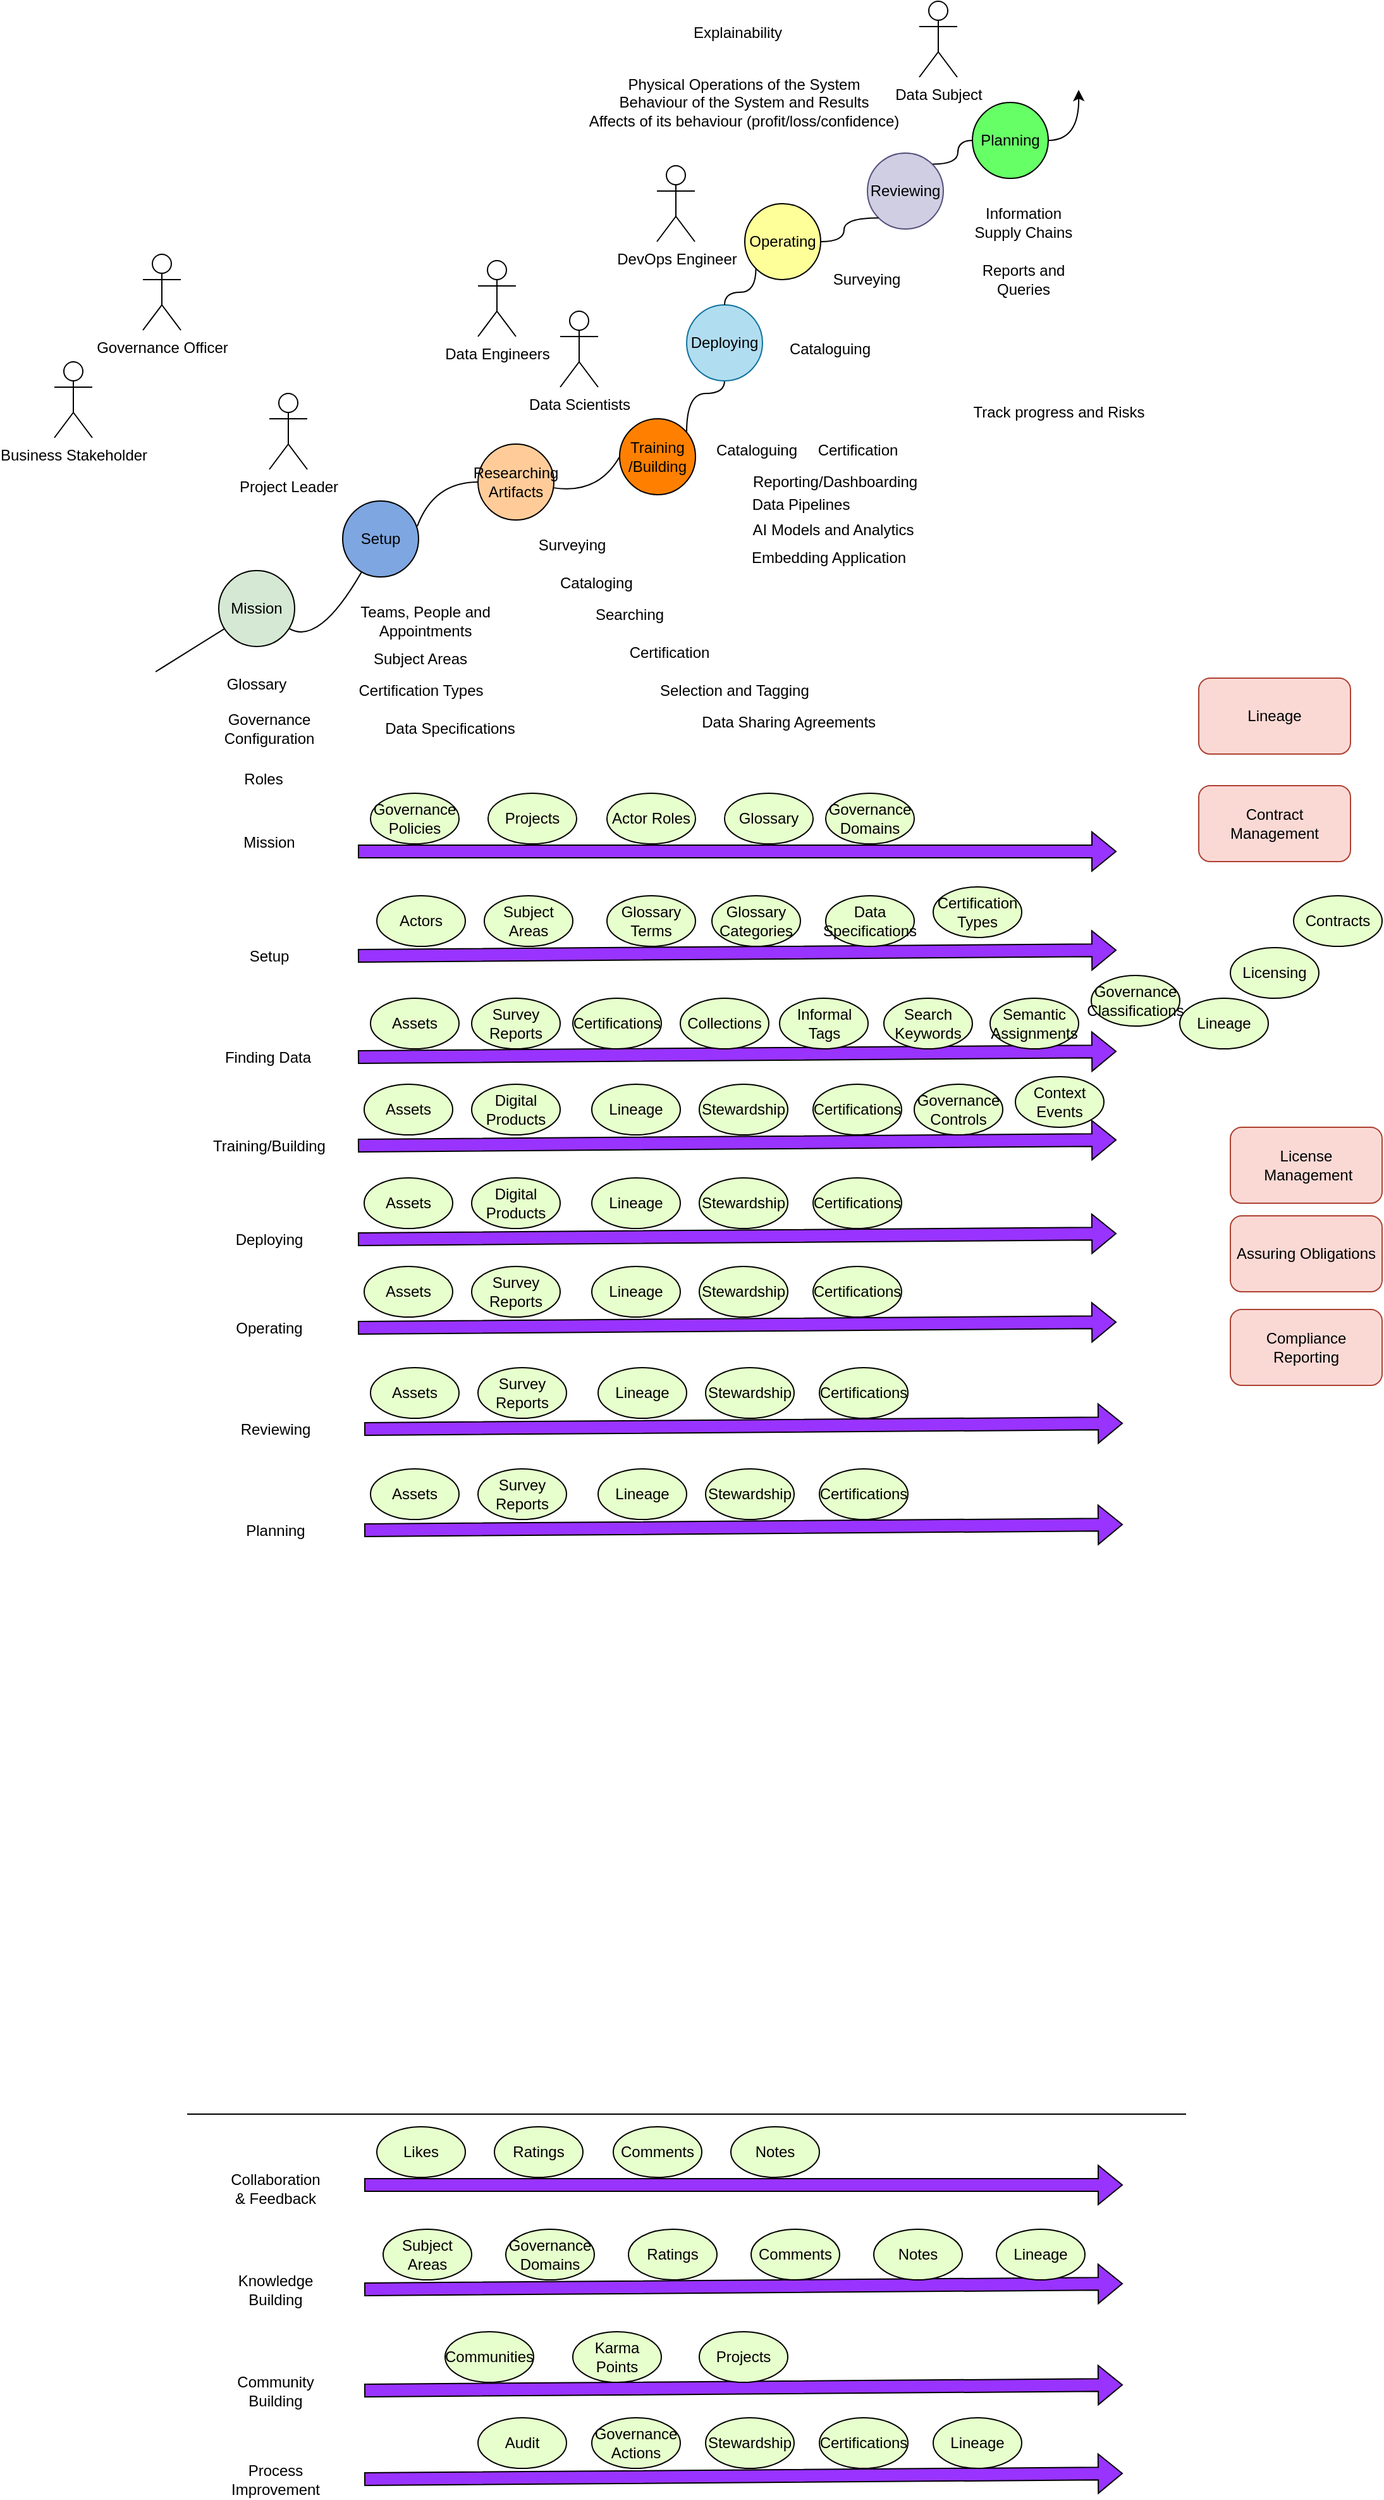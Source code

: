 <mxfile version="26.0.9" pages="2">
  <diagram name="overview" id="0Nv1wILKSLE7qJswl6Ta">
    <mxGraphModel dx="2309" dy="1975" grid="1" gridSize="10" guides="1" tooltips="1" connect="1" arrows="1" fold="1" page="1" pageScale="1" pageWidth="827" pageHeight="1169" math="0" shadow="0">
      <root>
        <mxCell id="0" />
        <mxCell id="1" parent="0" />
        <mxCell id="sVqCo-_C4q77Dum0ud2K-1" value="" style="curved=1;endArrow=none;html=1;rounded=0;startArrow=none;entryX=0;entryY=0.5;entryDx=0;entryDy=0;" parent="1" source="sVqCo-_C4q77Dum0ud2K-8" target="sVqCo-_C4q77Dum0ud2K-2" edge="1">
          <mxGeometry width="50" height="50" relative="1" as="geometry">
            <mxPoint x="140" y="480" as="sourcePoint" />
            <mxPoint x="700" y="240" as="targetPoint" />
            <Array as="points">
              <mxPoint x="360" y="360" />
            </Array>
          </mxGeometry>
        </mxCell>
        <mxCell id="sVqCo-_C4q77Dum0ud2K-2" value="Training&lt;div&gt;/Building&lt;/div&gt;" style="ellipse;whiteSpace=wrap;html=1;aspect=fixed;fillColor=#FF8000;" parent="1" vertex="1">
          <mxGeometry x="377" y="300" width="60" height="60" as="geometry" />
        </mxCell>
        <mxCell id="sVqCo-_C4q77Dum0ud2K-3" value="" style="curved=1;endArrow=none;html=1;rounded=0;startArrow=none;" parent="1" source="sVqCo-_C4q77Dum0ud2K-10" target="sVqCo-_C4q77Dum0ud2K-4" edge="1">
          <mxGeometry width="50" height="50" relative="1" as="geometry">
            <mxPoint x="69" y="490" as="sourcePoint" />
            <mxPoint x="369.534" y="368.09" as="targetPoint" />
            <Array as="points">
              <mxPoint x="139" y="480" />
            </Array>
          </mxGeometry>
        </mxCell>
        <mxCell id="sVqCo-_C4q77Dum0ud2K-4" value="Setup" style="ellipse;whiteSpace=wrap;html=1;aspect=fixed;fillColor=#7EA6E0;" parent="1" vertex="1">
          <mxGeometry x="158" y="365" width="60" height="60" as="geometry" />
        </mxCell>
        <mxCell id="sVqCo-_C4q77Dum0ud2K-5" value="" style="curved=1;endArrow=none;html=1;rounded=0;startArrow=none;edgeStyle=orthogonalEdgeStyle;entryX=0.5;entryY=1;entryDx=0;entryDy=0;" parent="1" source="sVqCo-_C4q77Dum0ud2K-2" target="sVqCo-_C4q77Dum0ud2K-61" edge="1">
          <mxGeometry width="50" height="50" relative="1" as="geometry">
            <mxPoint x="430" y="300" as="sourcePoint" />
            <mxPoint x="700" y="150" as="targetPoint" />
            <Array as="points">
              <mxPoint x="430" y="280" />
            </Array>
          </mxGeometry>
        </mxCell>
        <mxCell id="sVqCo-_C4q77Dum0ud2K-6" value="Operating" style="ellipse;whiteSpace=wrap;html=1;aspect=fixed;fillColor=#FFFF99;" parent="1" vertex="1">
          <mxGeometry x="476" y="130" width="60" height="60" as="geometry" />
        </mxCell>
        <mxCell id="sVqCo-_C4q77Dum0ud2K-7" value="" style="curved=1;endArrow=none;html=1;rounded=0;startArrow=none;entryX=0;entryY=0.5;entryDx=0;entryDy=0;exitX=0.983;exitY=0.333;exitDx=0;exitDy=0;exitPerimeter=0;" parent="1" source="sVqCo-_C4q77Dum0ud2K-4" target="sVqCo-_C4q77Dum0ud2K-8" edge="1">
          <mxGeometry width="50" height="50" relative="1" as="geometry">
            <mxPoint x="208.966" y="428.573" as="sourcePoint" />
            <mxPoint x="251.841" y="399.71" as="targetPoint" />
            <Array as="points">
              <mxPoint x="230" y="350" />
            </Array>
          </mxGeometry>
        </mxCell>
        <mxCell id="sVqCo-_C4q77Dum0ud2K-8" value="Researching Artifacts" style="ellipse;whiteSpace=wrap;html=1;aspect=fixed;fillColor=#FFCC99;" parent="1" vertex="1">
          <mxGeometry x="265" y="320" width="60" height="60" as="geometry" />
        </mxCell>
        <mxCell id="sVqCo-_C4q77Dum0ud2K-9" value="" style="curved=1;endArrow=none;html=1;rounded=0;" parent="1" target="sVqCo-_C4q77Dum0ud2K-10" edge="1">
          <mxGeometry width="50" height="50" relative="1" as="geometry">
            <mxPoint x="10" y="500" as="sourcePoint" />
            <mxPoint x="152.663" y="444.366" as="targetPoint" />
            <Array as="points" />
          </mxGeometry>
        </mxCell>
        <mxCell id="sVqCo-_C4q77Dum0ud2K-10" value="Mission" style="ellipse;whiteSpace=wrap;html=1;aspect=fixed;fillColor=#D5E8D4;" parent="1" vertex="1">
          <mxGeometry x="60" y="420" width="60" height="60" as="geometry" />
        </mxCell>
        <mxCell id="sVqCo-_C4q77Dum0ud2K-11" value="" style="curved=1;endArrow=none;html=1;rounded=0;startArrow=none;edgeStyle=orthogonalEdgeStyle;exitX=1;exitY=0;exitDx=0;exitDy=0;" parent="1" source="sVqCo-_C4q77Dum0ud2K-56" target="sVqCo-_C4q77Dum0ud2K-13" edge="1">
          <mxGeometry width="50" height="50" relative="1" as="geometry">
            <mxPoint x="487.639" y="220" as="sourcePoint" />
            <mxPoint x="700" y="150" as="targetPoint" />
            <Array as="points" />
          </mxGeometry>
        </mxCell>
        <mxCell id="sVqCo-_C4q77Dum0ud2K-12" style="edgeStyle=orthogonalEdgeStyle;curved=1;rounded=0;orthogonalLoop=1;jettySize=auto;html=1;exitX=1;exitY=0.5;exitDx=0;exitDy=0;" parent="1" source="sVqCo-_C4q77Dum0ud2K-13" edge="1">
          <mxGeometry relative="1" as="geometry">
            <mxPoint x="740" y="40" as="targetPoint" />
          </mxGeometry>
        </mxCell>
        <mxCell id="sVqCo-_C4q77Dum0ud2K-13" value="Planning" style="ellipse;whiteSpace=wrap;html=1;aspect=fixed;fillColor=#66FF66;" parent="1" vertex="1">
          <mxGeometry x="656" y="50" width="60" height="60" as="geometry" />
        </mxCell>
        <mxCell id="sVqCo-_C4q77Dum0ud2K-14" value="Governance Configuration&lt;br&gt;" style="text;html=1;strokeColor=none;fillColor=none;align=center;verticalAlign=middle;whiteSpace=wrap;rounded=0;" parent="1" vertex="1">
          <mxGeometry x="69.5" y="530" width="60" height="30" as="geometry" />
        </mxCell>
        <mxCell id="sVqCo-_C4q77Dum0ud2K-15" value="Glossary" style="text;html=1;strokeColor=none;fillColor=none;align=center;verticalAlign=middle;whiteSpace=wrap;rounded=0;" parent="1" vertex="1">
          <mxGeometry x="60" y="495" width="60" height="30" as="geometry" />
        </mxCell>
        <mxCell id="sVqCo-_C4q77Dum0ud2K-16" value="Surveying" style="text;html=1;strokeColor=none;fillColor=none;align=center;verticalAlign=middle;whiteSpace=wrap;rounded=0;" parent="1" vertex="1">
          <mxGeometry x="524" y="175" width="97" height="30" as="geometry" />
        </mxCell>
        <mxCell id="sVqCo-_C4q77Dum0ud2K-17" value="Cataloging" style="text;html=1;strokeColor=none;fillColor=none;align=left;verticalAlign=middle;whiteSpace=wrap;rounded=0;" parent="1" vertex="1">
          <mxGeometry x="328" y="415" width="60" height="30" as="geometry" />
        </mxCell>
        <mxCell id="sVqCo-_C4q77Dum0ud2K-19" value="AI Models and Analytics" style="text;html=1;strokeColor=none;fillColor=none;align=center;verticalAlign=middle;whiteSpace=wrap;rounded=0;" parent="1" vertex="1">
          <mxGeometry x="476.5" y="380" width="137.5" height="15" as="geometry" />
        </mxCell>
        <mxCell id="sVqCo-_C4q77Dum0ud2K-20" value="Reporting/Dashboarding" style="text;html=1;strokeColor=none;fillColor=none;align=center;verticalAlign=middle;whiteSpace=wrap;rounded=0;" parent="1" vertex="1">
          <mxGeometry x="470" y="335" width="155" height="30" as="geometry" />
        </mxCell>
        <mxCell id="sVqCo-_C4q77Dum0ud2K-21" value="Collaboration &amp;amp; Feedback" style="text;html=1;strokeColor=none;fillColor=none;align=center;verticalAlign=middle;whiteSpace=wrap;rounded=0;" parent="1" vertex="1">
          <mxGeometry x="75" y="1684" width="60" height="30" as="geometry" />
        </mxCell>
        <mxCell id="sVqCo-_C4q77Dum0ud2K-22" value="" style="shape=flexArrow;endArrow=classic;html=1;rounded=0;curved=1;fillColor=#9933FF;" parent="1" edge="1">
          <mxGeometry width="50" height="50" relative="1" as="geometry">
            <mxPoint x="175" y="1696" as="sourcePoint" />
            <mxPoint x="775" y="1696" as="targetPoint" />
          </mxGeometry>
        </mxCell>
        <mxCell id="sVqCo-_C4q77Dum0ud2K-23" value="Knowledge Building" style="text;html=1;strokeColor=none;fillColor=none;align=center;verticalAlign=middle;whiteSpace=wrap;rounded=0;" parent="1" vertex="1">
          <mxGeometry x="75" y="1764" width="60" height="30" as="geometry" />
        </mxCell>
        <mxCell id="sVqCo-_C4q77Dum0ud2K-24" value="" style="shape=flexArrow;endArrow=classic;html=1;rounded=0;curved=1;fillColor=#9933FF;" parent="1" edge="1">
          <mxGeometry width="50" height="50" relative="1" as="geometry">
            <mxPoint x="175" y="1778.5" as="sourcePoint" />
            <mxPoint x="775" y="1774" as="targetPoint" />
          </mxGeometry>
        </mxCell>
        <mxCell id="sVqCo-_C4q77Dum0ud2K-25" value="Community Building" style="text;html=1;strokeColor=none;fillColor=none;align=center;verticalAlign=middle;whiteSpace=wrap;rounded=0;" parent="1" vertex="1">
          <mxGeometry x="75" y="1844" width="60" height="30" as="geometry" />
        </mxCell>
        <mxCell id="sVqCo-_C4q77Dum0ud2K-26" value="" style="shape=flexArrow;endArrow=classic;html=1;rounded=0;curved=1;fillColor=#9933FF;" parent="1" edge="1">
          <mxGeometry width="50" height="50" relative="1" as="geometry">
            <mxPoint x="175" y="1858.5" as="sourcePoint" />
            <mxPoint x="775" y="1854" as="targetPoint" />
          </mxGeometry>
        </mxCell>
        <mxCell id="sVqCo-_C4q77Dum0ud2K-27" value="Process Improvement" style="text;html=1;strokeColor=none;fillColor=none;align=center;verticalAlign=middle;whiteSpace=wrap;rounded=0;" parent="1" vertex="1">
          <mxGeometry x="75" y="1914" width="60" height="30" as="geometry" />
        </mxCell>
        <mxCell id="sVqCo-_C4q77Dum0ud2K-28" value="" style="shape=flexArrow;endArrow=classic;html=1;rounded=0;curved=1;fillColor=#9933FF;" parent="1" edge="1">
          <mxGeometry width="50" height="50" relative="1" as="geometry">
            <mxPoint x="175" y="1928.5" as="sourcePoint" />
            <mxPoint x="775" y="1924" as="targetPoint" />
          </mxGeometry>
        </mxCell>
        <mxCell id="sVqCo-_C4q77Dum0ud2K-29" value="Likes" style="ellipse;whiteSpace=wrap;html=1;fillColor=#E6FFCC;" parent="1" vertex="1">
          <mxGeometry x="185" y="1650" width="70" height="40" as="geometry" />
        </mxCell>
        <mxCell id="sVqCo-_C4q77Dum0ud2K-30" value="Comments" style="ellipse;whiteSpace=wrap;html=1;fillColor=#E6FFCC;" parent="1" vertex="1">
          <mxGeometry x="372" y="1650" width="70" height="40" as="geometry" />
        </mxCell>
        <mxCell id="sVqCo-_C4q77Dum0ud2K-31" value="Communities" style="ellipse;whiteSpace=wrap;html=1;fillColor=#E6FFCC;" parent="1" vertex="1">
          <mxGeometry x="239" y="1812" width="70" height="40" as="geometry" />
        </mxCell>
        <mxCell id="sVqCo-_C4q77Dum0ud2K-32" value="Ratings" style="ellipse;whiteSpace=wrap;html=1;fillColor=#E6FFCC;" parent="1" vertex="1">
          <mxGeometry x="384" y="1731" width="70" height="40" as="geometry" />
        </mxCell>
        <mxCell id="sVqCo-_C4q77Dum0ud2K-33" value="Karma Points" style="ellipse;whiteSpace=wrap;html=1;fillColor=#E6FFCC;" parent="1" vertex="1">
          <mxGeometry x="340" y="1812" width="70" height="40" as="geometry" />
        </mxCell>
        <mxCell id="sVqCo-_C4q77Dum0ud2K-34" value="Governance Actions" style="ellipse;whiteSpace=wrap;html=1;fillColor=#E6FFCC;" parent="1" vertex="1">
          <mxGeometry x="355" y="1880" width="70" height="40" as="geometry" />
        </mxCell>
        <mxCell id="sVqCo-_C4q77Dum0ud2K-35" value="Stewardship" style="ellipse;whiteSpace=wrap;html=1;fillColor=#E6FFCC;" parent="1" vertex="1">
          <mxGeometry x="445" y="1880" width="70" height="40" as="geometry" />
        </mxCell>
        <mxCell id="sVqCo-_C4q77Dum0ud2K-36" value="Subject Areas" style="ellipse;whiteSpace=wrap;html=1;fillColor=#E6FFCC;" parent="1" vertex="1">
          <mxGeometry x="190" y="1731" width="70" height="40" as="geometry" />
        </mxCell>
        <mxCell id="sVqCo-_C4q77Dum0ud2K-37" value="Governance Domains" style="ellipse;whiteSpace=wrap;html=1;fillColor=#E6FFCC;" parent="1" vertex="1">
          <mxGeometry x="287" y="1731" width="70" height="40" as="geometry" />
        </mxCell>
        <mxCell id="sVqCo-_C4q77Dum0ud2K-38" value="Notes" style="ellipse;whiteSpace=wrap;html=1;fillColor=#E6FFCC;" parent="1" vertex="1">
          <mxGeometry x="465" y="1650" width="70" height="40" as="geometry" />
        </mxCell>
        <mxCell id="sVqCo-_C4q77Dum0ud2K-39" value="Ratings" style="ellipse;whiteSpace=wrap;html=1;fillColor=#E6FFCC;" parent="1" vertex="1">
          <mxGeometry x="278" y="1650" width="70" height="40" as="geometry" />
        </mxCell>
        <mxCell id="sVqCo-_C4q77Dum0ud2K-40" value="Certifications" style="ellipse;whiteSpace=wrap;html=1;fillColor=#E6FFCC;" parent="1" vertex="1">
          <mxGeometry x="535" y="1880" width="70" height="40" as="geometry" />
        </mxCell>
        <mxCell id="sVqCo-_C4q77Dum0ud2K-41" value="Notes" style="ellipse;whiteSpace=wrap;html=1;fillColor=#E6FFCC;" parent="1" vertex="1">
          <mxGeometry x="578" y="1731" width="70" height="40" as="geometry" />
        </mxCell>
        <mxCell id="sVqCo-_C4q77Dum0ud2K-42" value="Comments" style="ellipse;whiteSpace=wrap;html=1;fillColor=#E6FFCC;" parent="1" vertex="1">
          <mxGeometry x="481" y="1731" width="70" height="40" as="geometry" />
        </mxCell>
        <mxCell id="sVqCo-_C4q77Dum0ud2K-43" value="Lineage" style="ellipse;whiteSpace=wrap;html=1;fillColor=#E6FFCC;" parent="1" vertex="1">
          <mxGeometry x="675" y="1731" width="70" height="40" as="geometry" />
        </mxCell>
        <mxCell id="sVqCo-_C4q77Dum0ud2K-44" value="Lineage" style="ellipse;whiteSpace=wrap;html=1;fillColor=#E6FFCC;" parent="1" vertex="1">
          <mxGeometry x="625" y="1880" width="70" height="40" as="geometry" />
        </mxCell>
        <mxCell id="sVqCo-_C4q77Dum0ud2K-45" value="Audit" style="ellipse;whiteSpace=wrap;html=1;fillColor=#E6FFCC;" parent="1" vertex="1">
          <mxGeometry x="265" y="1880" width="70" height="40" as="geometry" />
        </mxCell>
        <mxCell id="sVqCo-_C4q77Dum0ud2K-46" value="Projects" style="ellipse;whiteSpace=wrap;html=1;fillColor=#E6FFCC;" parent="1" vertex="1">
          <mxGeometry x="440" y="1812" width="70" height="40" as="geometry" />
        </mxCell>
        <mxCell id="sVqCo-_C4q77Dum0ud2K-47" value="Subject Areas" style="text;html=1;strokeColor=none;fillColor=none;align=center;verticalAlign=middle;whiteSpace=wrap;rounded=0;" parent="1" vertex="1">
          <mxGeometry x="174" y="475" width="91" height="30" as="geometry" />
        </mxCell>
        <mxCell id="sVqCo-_C4q77Dum0ud2K-48" value="Data Pipelines" style="text;html=1;align=center;verticalAlign=middle;resizable=0;points=[];autosize=1;strokeColor=none;fillColor=none;" parent="1" vertex="1">
          <mxGeometry x="470" y="353" width="100" height="30" as="geometry" />
        </mxCell>
        <mxCell id="sVqCo-_C4q77Dum0ud2K-49" value="Roles" style="text;html=1;align=center;verticalAlign=middle;resizable=0;points=[];autosize=1;strokeColor=none;fillColor=none;" parent="1" vertex="1">
          <mxGeometry x="69.5" y="570" width="50" height="30" as="geometry" />
        </mxCell>
        <mxCell id="sVqCo-_C4q77Dum0ud2K-50" value="Teams, People and&lt;br&gt;Appointments" style="text;html=1;align=center;verticalAlign=middle;resizable=0;points=[];autosize=1;strokeColor=none;fillColor=none;" parent="1" vertex="1">
          <mxGeometry x="158" y="440" width="130" height="40" as="geometry" />
        </mxCell>
        <mxCell id="sVqCo-_C4q77Dum0ud2K-51" value="Selection and Tagging" style="text;html=1;align=left;verticalAlign=middle;resizable=0;points=[];autosize=1;strokeColor=none;fillColor=none;" parent="1" vertex="1">
          <mxGeometry x="407" y="500" width="140" height="30" as="geometry" />
        </mxCell>
        <mxCell id="sVqCo-_C4q77Dum0ud2K-53" value="Data Specifications" style="text;html=1;strokeColor=none;fillColor=none;align=center;verticalAlign=middle;whiteSpace=wrap;rounded=0;" parent="1" vertex="1">
          <mxGeometry x="190" y="530" width="106" height="30" as="geometry" />
        </mxCell>
        <mxCell id="sVqCo-_C4q77Dum0ud2K-54" value="Searching" style="text;html=1;strokeColor=none;fillColor=none;align=left;verticalAlign=middle;whiteSpace=wrap;rounded=0;" parent="1" vertex="1">
          <mxGeometry x="356" y="440" width="60" height="30" as="geometry" />
        </mxCell>
        <mxCell id="sVqCo-_C4q77Dum0ud2K-56" value="Reviewing" style="ellipse;whiteSpace=wrap;html=1;aspect=fixed;fillColor=#d0cee2;strokeColor=#56517e;" parent="1" vertex="1">
          <mxGeometry x="573" y="90" width="60" height="60" as="geometry" />
        </mxCell>
        <mxCell id="sVqCo-_C4q77Dum0ud2K-57" value="Information Supply Chains" style="text;html=1;strokeColor=none;fillColor=none;align=center;verticalAlign=middle;whiteSpace=wrap;rounded=0;" parent="1" vertex="1">
          <mxGeometry x="648" y="130" width="97" height="30" as="geometry" />
        </mxCell>
        <mxCell id="sVqCo-_C4q77Dum0ud2K-58" value="Certification Types" style="text;html=1;strokeColor=none;fillColor=none;align=center;verticalAlign=middle;whiteSpace=wrap;rounded=0;" parent="1" vertex="1">
          <mxGeometry x="167" y="500" width="106" height="30" as="geometry" />
        </mxCell>
        <mxCell id="sVqCo-_C4q77Dum0ud2K-59" value="Certification" style="text;html=1;align=center;verticalAlign=middle;resizable=0;points=[];autosize=1;strokeColor=none;fillColor=none;" parent="1" vertex="1">
          <mxGeometry x="371" y="470" width="90" height="30" as="geometry" />
        </mxCell>
        <mxCell id="sVqCo-_C4q77Dum0ud2K-60" value="" style="curved=1;endArrow=none;html=1;rounded=0;startArrow=none;edgeStyle=orthogonalEdgeStyle;exitX=1;exitY=0.5;exitDx=0;exitDy=0;entryX=0;entryY=1;entryDx=0;entryDy=0;" parent="1" source="sVqCo-_C4q77Dum0ud2K-6" target="sVqCo-_C4q77Dum0ud2K-56" edge="1">
          <mxGeometry width="50" height="50" relative="1" as="geometry">
            <mxPoint x="550" y="250" as="sourcePoint" />
            <mxPoint x="650" y="220" as="targetPoint" />
            <Array as="points" />
          </mxGeometry>
        </mxCell>
        <mxCell id="sVqCo-_C4q77Dum0ud2K-61" value="Deploying" style="ellipse;whiteSpace=wrap;html=1;aspect=fixed;fillColor=#b1ddf0;strokeColor=#10739e;" parent="1" vertex="1">
          <mxGeometry x="430" y="210" width="60" height="60" as="geometry" />
        </mxCell>
        <mxCell id="sVqCo-_C4q77Dum0ud2K-62" value="" style="curved=1;endArrow=none;html=1;rounded=0;startArrow=none;edgeStyle=orthogonalEdgeStyle;exitX=0.5;exitY=0;exitDx=0;exitDy=0;entryX=0;entryY=1;entryDx=0;entryDy=0;" parent="1" source="sVqCo-_C4q77Dum0ud2K-61" target="sVqCo-_C4q77Dum0ud2K-6" edge="1">
          <mxGeometry width="50" height="50" relative="1" as="geometry">
            <mxPoint x="520" y="220" as="sourcePoint" />
            <mxPoint x="580" y="191" as="targetPoint" />
            <Array as="points" />
          </mxGeometry>
        </mxCell>
        <mxCell id="sVqCo-_C4q77Dum0ud2K-64" value="Cataloguing" style="text;html=1;strokeColor=none;fillColor=none;align=center;verticalAlign=middle;whiteSpace=wrap;rounded=0;" parent="1" vertex="1">
          <mxGeometry x="495" y="230" width="97" height="30" as="geometry" />
        </mxCell>
        <mxCell id="sVqCo-_C4q77Dum0ud2K-65" value="Cataloguing" style="text;html=1;strokeColor=none;fillColor=none;align=center;verticalAlign=middle;whiteSpace=wrap;rounded=0;" parent="1" vertex="1">
          <mxGeometry x="436.5" y="310" width="97" height="30" as="geometry" />
        </mxCell>
        <mxCell id="sVqCo-_C4q77Dum0ud2K-66" value="Embedding Application" style="text;html=1;strokeColor=none;fillColor=none;align=center;verticalAlign=middle;whiteSpace=wrap;rounded=0;" parent="1" vertex="1">
          <mxGeometry x="465" y="395" width="155" height="30" as="geometry" />
        </mxCell>
        <mxCell id="sVqCo-_C4q77Dum0ud2K-68" value="Mission" style="text;html=1;strokeColor=none;fillColor=none;align=center;verticalAlign=middle;whiteSpace=wrap;rounded=0;" parent="1" vertex="1">
          <mxGeometry x="70" y="620" width="60" height="30" as="geometry" />
        </mxCell>
        <mxCell id="sVqCo-_C4q77Dum0ud2K-69" value="" style="shape=flexArrow;endArrow=classic;html=1;rounded=0;curved=1;fillColor=#9933FF;" parent="1" edge="1">
          <mxGeometry width="50" height="50" relative="1" as="geometry">
            <mxPoint x="170" y="642" as="sourcePoint" />
            <mxPoint x="770" y="642" as="targetPoint" />
          </mxGeometry>
        </mxCell>
        <mxCell id="sVqCo-_C4q77Dum0ud2K-70" value="Setup" style="text;html=1;strokeColor=none;fillColor=none;align=center;verticalAlign=middle;whiteSpace=wrap;rounded=0;" parent="1" vertex="1">
          <mxGeometry x="70" y="710" width="60" height="30" as="geometry" />
        </mxCell>
        <mxCell id="sVqCo-_C4q77Dum0ud2K-71" value="" style="shape=flexArrow;endArrow=classic;html=1;rounded=0;curved=1;fillColor=#9933FF;" parent="1" edge="1">
          <mxGeometry width="50" height="50" relative="1" as="geometry">
            <mxPoint x="170" y="724.5" as="sourcePoint" />
            <mxPoint x="770" y="720" as="targetPoint" />
          </mxGeometry>
        </mxCell>
        <mxCell id="sVqCo-_C4q77Dum0ud2K-72" value="Finding Data" style="text;html=1;strokeColor=none;fillColor=none;align=center;verticalAlign=middle;whiteSpace=wrap;rounded=0;" parent="1" vertex="1">
          <mxGeometry x="59" y="790" width="80" height="30" as="geometry" />
        </mxCell>
        <mxCell id="sVqCo-_C4q77Dum0ud2K-73" value="" style="shape=flexArrow;endArrow=classic;html=1;rounded=0;curved=1;fillColor=#9933FF;" parent="1" edge="1">
          <mxGeometry width="50" height="50" relative="1" as="geometry">
            <mxPoint x="170" y="804.5" as="sourcePoint" />
            <mxPoint x="770" y="800" as="targetPoint" />
          </mxGeometry>
        </mxCell>
        <mxCell id="sVqCo-_C4q77Dum0ud2K-74" value="Training/Building" style="text;html=1;strokeColor=none;fillColor=none;align=center;verticalAlign=middle;whiteSpace=wrap;rounded=0;" parent="1" vertex="1">
          <mxGeometry x="70" y="860" width="60" height="30" as="geometry" />
        </mxCell>
        <mxCell id="sVqCo-_C4q77Dum0ud2K-75" value="" style="shape=flexArrow;endArrow=classic;html=1;rounded=0;curved=1;fillColor=#9933FF;" parent="1" edge="1">
          <mxGeometry width="50" height="50" relative="1" as="geometry">
            <mxPoint x="170" y="874.5" as="sourcePoint" />
            <mxPoint x="770" y="870" as="targetPoint" />
          </mxGeometry>
        </mxCell>
        <mxCell id="sVqCo-_C4q77Dum0ud2K-76" value="Governance Policies" style="ellipse;whiteSpace=wrap;html=1;fillColor=#E6FFCC;" parent="1" vertex="1">
          <mxGeometry x="180" y="596" width="70" height="40" as="geometry" />
        </mxCell>
        <mxCell id="sVqCo-_C4q77Dum0ud2K-77" value="Actor Roles" style="ellipse;whiteSpace=wrap;html=1;fillColor=#E6FFCC;" parent="1" vertex="1">
          <mxGeometry x="367" y="596" width="70" height="40" as="geometry" />
        </mxCell>
        <mxCell id="sVqCo-_C4q77Dum0ud2K-78" value="Assets" style="ellipse;whiteSpace=wrap;html=1;fillColor=#E6FFCC;" parent="1" vertex="1">
          <mxGeometry x="180" y="758" width="70" height="40" as="geometry" />
        </mxCell>
        <mxCell id="sVqCo-_C4q77Dum0ud2K-79" value="Subject Areas" style="ellipse;whiteSpace=wrap;html=1;fillColor=#E6FFCC;" parent="1" vertex="1">
          <mxGeometry x="270" y="677" width="70" height="40" as="geometry" />
        </mxCell>
        <mxCell id="sVqCo-_C4q77Dum0ud2K-80" value="Survey Reports" style="ellipse;whiteSpace=wrap;html=1;fillColor=#E6FFCC;" parent="1" vertex="1">
          <mxGeometry x="260" y="758" width="70" height="40" as="geometry" />
        </mxCell>
        <mxCell id="sVqCo-_C4q77Dum0ud2K-81" value="Digital&lt;div&gt;Products&lt;/div&gt;" style="ellipse;whiteSpace=wrap;html=1;fillColor=#E6FFCC;" parent="1" vertex="1">
          <mxGeometry x="260" y="826" width="70" height="40" as="geometry" />
        </mxCell>
        <mxCell id="sVqCo-_C4q77Dum0ud2K-82" value="Stewardship" style="ellipse;whiteSpace=wrap;html=1;fillColor=#E6FFCC;" parent="1" vertex="1">
          <mxGeometry x="440" y="826" width="70" height="40" as="geometry" />
        </mxCell>
        <mxCell id="sVqCo-_C4q77Dum0ud2K-83" value="Actors" style="ellipse;whiteSpace=wrap;html=1;fillColor=#E6FFCC;" parent="1" vertex="1">
          <mxGeometry x="185" y="677" width="70" height="40" as="geometry" />
        </mxCell>
        <mxCell id="sVqCo-_C4q77Dum0ud2K-84" value="Governance Domains" style="ellipse;whiteSpace=wrap;html=1;fillColor=#E6FFCC;" parent="1" vertex="1">
          <mxGeometry x="540" y="596" width="70" height="40" as="geometry" />
        </mxCell>
        <mxCell id="sVqCo-_C4q77Dum0ud2K-85" value="Glossary" style="ellipse;whiteSpace=wrap;html=1;fillColor=#E6FFCC;" parent="1" vertex="1">
          <mxGeometry x="460" y="596" width="70" height="40" as="geometry" />
        </mxCell>
        <mxCell id="sVqCo-_C4q77Dum0ud2K-86" value="Projects" style="ellipse;whiteSpace=wrap;html=1;fillColor=#E6FFCC;" parent="1" vertex="1">
          <mxGeometry x="273" y="596" width="70" height="40" as="geometry" />
        </mxCell>
        <mxCell id="sVqCo-_C4q77Dum0ud2K-87" value="Certifications" style="ellipse;whiteSpace=wrap;html=1;fillColor=#E6FFCC;" parent="1" vertex="1">
          <mxGeometry x="530" y="826" width="70" height="40" as="geometry" />
        </mxCell>
        <mxCell id="sVqCo-_C4q77Dum0ud2K-88" value="Data Specifications" style="ellipse;whiteSpace=wrap;html=1;fillColor=#E6FFCC;" parent="1" vertex="1">
          <mxGeometry x="540" y="677" width="70" height="40" as="geometry" />
        </mxCell>
        <mxCell id="sVqCo-_C4q77Dum0ud2K-89" value="Glossary Categories" style="ellipse;whiteSpace=wrap;html=1;fillColor=#E6FFCC;" parent="1" vertex="1">
          <mxGeometry x="450" y="677" width="70" height="40" as="geometry" />
        </mxCell>
        <mxCell id="sVqCo-_C4q77Dum0ud2K-90" value="Certification Types" style="ellipse;whiteSpace=wrap;html=1;fillColor=#E6FFCC;" parent="1" vertex="1">
          <mxGeometry x="625" y="670" width="70" height="40" as="geometry" />
        </mxCell>
        <mxCell id="sVqCo-_C4q77Dum0ud2K-91" value="Lineage" style="ellipse;whiteSpace=wrap;html=1;fillColor=#E6FFCC;" parent="1" vertex="1">
          <mxGeometry x="820" y="758" width="70" height="40" as="geometry" />
        </mxCell>
        <mxCell id="sVqCo-_C4q77Dum0ud2K-92" value="Assets" style="ellipse;whiteSpace=wrap;html=1;fillColor=#E6FFCC;" parent="1" vertex="1">
          <mxGeometry x="175" y="826" width="70" height="40" as="geometry" />
        </mxCell>
        <mxCell id="sVqCo-_C4q77Dum0ud2K-93" value="Certifications" style="ellipse;whiteSpace=wrap;html=1;fillColor=#E6FFCC;" parent="1" vertex="1">
          <mxGeometry x="340" y="758" width="70" height="40" as="geometry" />
        </mxCell>
        <mxCell id="sVqCo-_C4q77Dum0ud2K-94" value="Surveying" style="text;html=1;strokeColor=none;fillColor=none;align=center;verticalAlign=middle;whiteSpace=wrap;rounded=0;" parent="1" vertex="1">
          <mxGeometry x="291" y="385" width="97" height="30" as="geometry" />
        </mxCell>
        <mxCell id="sVqCo-_C4q77Dum0ud2K-95" value="Glossary Terms" style="ellipse;whiteSpace=wrap;html=1;fillColor=#E6FFCC;" parent="1" vertex="1">
          <mxGeometry x="367" y="677" width="70" height="40" as="geometry" />
        </mxCell>
        <mxCell id="sVqCo-_C4q77Dum0ud2K-96" value="Reports and Queries" style="text;html=1;strokeColor=none;fillColor=none;align=center;verticalAlign=middle;whiteSpace=wrap;rounded=0;" parent="1" vertex="1">
          <mxGeometry x="648" y="175" width="97" height="30" as="geometry" />
        </mxCell>
        <mxCell id="sVqCo-_C4q77Dum0ud2K-97" value="Collections" style="ellipse;whiteSpace=wrap;html=1;fillColor=#E6FFCC;" parent="1" vertex="1">
          <mxGeometry x="425" y="758" width="70" height="40" as="geometry" />
        </mxCell>
        <mxCell id="sVqCo-_C4q77Dum0ud2K-98" value="Informal Tags" style="ellipse;whiteSpace=wrap;html=1;fillColor=#E6FFCC;" parent="1" vertex="1">
          <mxGeometry x="503.5" y="758" width="70" height="40" as="geometry" />
        </mxCell>
        <mxCell id="sVqCo-_C4q77Dum0ud2K-99" value="Search Keywords" style="ellipse;whiteSpace=wrap;html=1;fillColor=#E6FFCC;" parent="1" vertex="1">
          <mxGeometry x="586" y="758" width="70" height="40" as="geometry" />
        </mxCell>
        <mxCell id="sVqCo-_C4q77Dum0ud2K-100" value="Semantic Assignments" style="ellipse;whiteSpace=wrap;html=1;fillColor=#E6FFCC;" parent="1" vertex="1">
          <mxGeometry x="670" y="758" width="70" height="40" as="geometry" />
        </mxCell>
        <mxCell id="sVqCo-_C4q77Dum0ud2K-101" value="Governance Classifications" style="ellipse;whiteSpace=wrap;html=1;fillColor=#E6FFCC;" parent="1" vertex="1">
          <mxGeometry x="750" y="740" width="70" height="40" as="geometry" />
        </mxCell>
        <mxCell id="sVqCo-_C4q77Dum0ud2K-102" value="Lineage" style="ellipse;whiteSpace=wrap;html=1;fillColor=#E6FFCC;" parent="1" vertex="1">
          <mxGeometry x="355" y="826" width="70" height="40" as="geometry" />
        </mxCell>
        <mxCell id="sVqCo-_C4q77Dum0ud2K-103" value="" style="endArrow=none;html=1;rounded=0;" parent="1" edge="1">
          <mxGeometry width="50" height="50" relative="1" as="geometry">
            <mxPoint x="35" y="1640" as="sourcePoint" />
            <mxPoint x="825" y="1640" as="targetPoint" />
          </mxGeometry>
        </mxCell>
        <mxCell id="sVqCo-_C4q77Dum0ud2K-104" value="Deploying" style="text;html=1;strokeColor=none;fillColor=none;align=center;verticalAlign=middle;whiteSpace=wrap;rounded=0;" parent="1" vertex="1">
          <mxGeometry x="70" y="934" width="60" height="30" as="geometry" />
        </mxCell>
        <mxCell id="sVqCo-_C4q77Dum0ud2K-105" value="" style="shape=flexArrow;endArrow=classic;html=1;rounded=0;curved=1;fillColor=#9933FF;" parent="1" edge="1">
          <mxGeometry width="50" height="50" relative="1" as="geometry">
            <mxPoint x="170" y="948.5" as="sourcePoint" />
            <mxPoint x="770" y="944" as="targetPoint" />
          </mxGeometry>
        </mxCell>
        <mxCell id="sVqCo-_C4q77Dum0ud2K-106" value="Digital&lt;div&gt;Products&lt;/div&gt;" style="ellipse;whiteSpace=wrap;html=1;fillColor=#E6FFCC;" parent="1" vertex="1">
          <mxGeometry x="260" y="900" width="70" height="40" as="geometry" />
        </mxCell>
        <mxCell id="sVqCo-_C4q77Dum0ud2K-107" value="Stewardship" style="ellipse;whiteSpace=wrap;html=1;fillColor=#E6FFCC;" parent="1" vertex="1">
          <mxGeometry x="440" y="900" width="70" height="40" as="geometry" />
        </mxCell>
        <mxCell id="sVqCo-_C4q77Dum0ud2K-108" value="Certifications" style="ellipse;whiteSpace=wrap;html=1;fillColor=#E6FFCC;" parent="1" vertex="1">
          <mxGeometry x="530" y="900" width="70" height="40" as="geometry" />
        </mxCell>
        <mxCell id="sVqCo-_C4q77Dum0ud2K-109" value="Assets" style="ellipse;whiteSpace=wrap;html=1;fillColor=#E6FFCC;" parent="1" vertex="1">
          <mxGeometry x="175" y="900" width="70" height="40" as="geometry" />
        </mxCell>
        <mxCell id="sVqCo-_C4q77Dum0ud2K-110" value="Lineage" style="ellipse;whiteSpace=wrap;html=1;fillColor=#E6FFCC;" parent="1" vertex="1">
          <mxGeometry x="355" y="900" width="70" height="40" as="geometry" />
        </mxCell>
        <mxCell id="sVqCo-_C4q77Dum0ud2K-111" value="Operating" style="text;html=1;strokeColor=none;fillColor=none;align=center;verticalAlign=middle;whiteSpace=wrap;rounded=0;" parent="1" vertex="1">
          <mxGeometry x="70" y="1004" width="60" height="30" as="geometry" />
        </mxCell>
        <mxCell id="sVqCo-_C4q77Dum0ud2K-112" value="" style="shape=flexArrow;endArrow=classic;html=1;rounded=0;curved=1;fillColor=#9933FF;" parent="1" edge="1">
          <mxGeometry width="50" height="50" relative="1" as="geometry">
            <mxPoint x="170" y="1018.5" as="sourcePoint" />
            <mxPoint x="770" y="1014" as="targetPoint" />
          </mxGeometry>
        </mxCell>
        <mxCell id="sVqCo-_C4q77Dum0ud2K-114" value="Stewardship" style="ellipse;whiteSpace=wrap;html=1;fillColor=#E6FFCC;" parent="1" vertex="1">
          <mxGeometry x="440" y="970" width="70" height="40" as="geometry" />
        </mxCell>
        <mxCell id="sVqCo-_C4q77Dum0ud2K-115" value="Certifications" style="ellipse;whiteSpace=wrap;html=1;fillColor=#E6FFCC;" parent="1" vertex="1">
          <mxGeometry x="530" y="970" width="70" height="40" as="geometry" />
        </mxCell>
        <mxCell id="sVqCo-_C4q77Dum0ud2K-116" value="Assets" style="ellipse;whiteSpace=wrap;html=1;fillColor=#E6FFCC;" parent="1" vertex="1">
          <mxGeometry x="175" y="970" width="70" height="40" as="geometry" />
        </mxCell>
        <mxCell id="sVqCo-_C4q77Dum0ud2K-117" value="Lineage" style="ellipse;whiteSpace=wrap;html=1;fillColor=#E6FFCC;" parent="1" vertex="1">
          <mxGeometry x="355" y="970" width="70" height="40" as="geometry" />
        </mxCell>
        <mxCell id="sVqCo-_C4q77Dum0ud2K-118" value="Governance Controls" style="ellipse;whiteSpace=wrap;html=1;fillColor=#E6FFCC;" parent="1" vertex="1">
          <mxGeometry x="610" y="826" width="70" height="40" as="geometry" />
        </mxCell>
        <mxCell id="sVqCo-_C4q77Dum0ud2K-119" value="Survey Reports" style="ellipse;whiteSpace=wrap;html=1;fillColor=#E6FFCC;" parent="1" vertex="1">
          <mxGeometry x="260" y="970" width="70" height="40" as="geometry" />
        </mxCell>
        <mxCell id="sVqCo-_C4q77Dum0ud2K-120" value="Reviewing" style="text;html=1;strokeColor=none;fillColor=none;align=center;verticalAlign=middle;whiteSpace=wrap;rounded=0;" parent="1" vertex="1">
          <mxGeometry x="75" y="1084" width="60" height="30" as="geometry" />
        </mxCell>
        <mxCell id="sVqCo-_C4q77Dum0ud2K-121" value="" style="shape=flexArrow;endArrow=classic;html=1;rounded=0;curved=1;fillColor=#9933FF;" parent="1" edge="1">
          <mxGeometry width="50" height="50" relative="1" as="geometry">
            <mxPoint x="175" y="1098.5" as="sourcePoint" />
            <mxPoint x="775" y="1094" as="targetPoint" />
          </mxGeometry>
        </mxCell>
        <mxCell id="sVqCo-_C4q77Dum0ud2K-122" value="Stewardship" style="ellipse;whiteSpace=wrap;html=1;fillColor=#E6FFCC;" parent="1" vertex="1">
          <mxGeometry x="445" y="1050" width="70" height="40" as="geometry" />
        </mxCell>
        <mxCell id="sVqCo-_C4q77Dum0ud2K-123" value="Certifications" style="ellipse;whiteSpace=wrap;html=1;fillColor=#E6FFCC;" parent="1" vertex="1">
          <mxGeometry x="535" y="1050" width="70" height="40" as="geometry" />
        </mxCell>
        <mxCell id="sVqCo-_C4q77Dum0ud2K-124" value="Assets" style="ellipse;whiteSpace=wrap;html=1;fillColor=#E6FFCC;" parent="1" vertex="1">
          <mxGeometry x="180" y="1050" width="70" height="40" as="geometry" />
        </mxCell>
        <mxCell id="sVqCo-_C4q77Dum0ud2K-125" value="Lineage" style="ellipse;whiteSpace=wrap;html=1;fillColor=#E6FFCC;" parent="1" vertex="1">
          <mxGeometry x="360" y="1050" width="70" height="40" as="geometry" />
        </mxCell>
        <mxCell id="sVqCo-_C4q77Dum0ud2K-126" value="Survey Reports" style="ellipse;whiteSpace=wrap;html=1;fillColor=#E6FFCC;" parent="1" vertex="1">
          <mxGeometry x="265" y="1050" width="70" height="40" as="geometry" />
        </mxCell>
        <mxCell id="sVqCo-_C4q77Dum0ud2K-127" value="Planning" style="text;html=1;strokeColor=none;fillColor=none;align=center;verticalAlign=middle;whiteSpace=wrap;rounded=0;" parent="1" vertex="1">
          <mxGeometry x="75" y="1164" width="60" height="30" as="geometry" />
        </mxCell>
        <mxCell id="sVqCo-_C4q77Dum0ud2K-128" value="" style="shape=flexArrow;endArrow=classic;html=1;rounded=0;curved=1;fillColor=#9933FF;" parent="1" edge="1">
          <mxGeometry width="50" height="50" relative="1" as="geometry">
            <mxPoint x="175" y="1178.5" as="sourcePoint" />
            <mxPoint x="775" y="1174" as="targetPoint" />
          </mxGeometry>
        </mxCell>
        <mxCell id="sVqCo-_C4q77Dum0ud2K-129" value="Stewardship" style="ellipse;whiteSpace=wrap;html=1;fillColor=#E6FFCC;" parent="1" vertex="1">
          <mxGeometry x="445" y="1130" width="70" height="40" as="geometry" />
        </mxCell>
        <mxCell id="sVqCo-_C4q77Dum0ud2K-130" value="Certifications" style="ellipse;whiteSpace=wrap;html=1;fillColor=#E6FFCC;" parent="1" vertex="1">
          <mxGeometry x="535" y="1130" width="70" height="40" as="geometry" />
        </mxCell>
        <mxCell id="sVqCo-_C4q77Dum0ud2K-131" value="Assets" style="ellipse;whiteSpace=wrap;html=1;fillColor=#E6FFCC;" parent="1" vertex="1">
          <mxGeometry x="180" y="1130" width="70" height="40" as="geometry" />
        </mxCell>
        <mxCell id="sVqCo-_C4q77Dum0ud2K-132" value="Lineage" style="ellipse;whiteSpace=wrap;html=1;fillColor=#E6FFCC;" parent="1" vertex="1">
          <mxGeometry x="360" y="1130" width="70" height="40" as="geometry" />
        </mxCell>
        <mxCell id="sVqCo-_C4q77Dum0ud2K-133" value="Survey Reports" style="ellipse;whiteSpace=wrap;html=1;fillColor=#E6FFCC;" parent="1" vertex="1">
          <mxGeometry x="265" y="1130" width="70" height="40" as="geometry" />
        </mxCell>
        <mxCell id="sVqCo-_C4q77Dum0ud2K-134" value="Governance Officer" style="shape=umlActor;verticalLabelPosition=bottom;verticalAlign=top;html=1;outlineConnect=0;" parent="1" vertex="1">
          <mxGeometry y="170" width="30" height="60" as="geometry" />
        </mxCell>
        <mxCell id="sVqCo-_C4q77Dum0ud2K-135" value="Business Stakeholder" style="shape=umlActor;verticalLabelPosition=bottom;verticalAlign=top;html=1;outlineConnect=0;" parent="1" vertex="1">
          <mxGeometry x="-70" y="255" width="30" height="60" as="geometry" />
        </mxCell>
        <mxCell id="sVqCo-_C4q77Dum0ud2K-136" value="Project Leader" style="shape=umlActor;verticalLabelPosition=bottom;verticalAlign=top;html=1;outlineConnect=0;" parent="1" vertex="1">
          <mxGeometry x="100" y="280" width="30" height="60" as="geometry" />
        </mxCell>
        <mxCell id="sVqCo-_C4q77Dum0ud2K-137" value="Data Engineers" style="shape=umlActor;verticalLabelPosition=bottom;verticalAlign=top;html=1;outlineConnect=0;" parent="1" vertex="1">
          <mxGeometry x="265" y="175" width="30" height="60" as="geometry" />
        </mxCell>
        <mxCell id="sVqCo-_C4q77Dum0ud2K-138" value="Data Scientists" style="shape=umlActor;verticalLabelPosition=bottom;verticalAlign=top;html=1;outlineConnect=0;" parent="1" vertex="1">
          <mxGeometry x="330" y="215" width="30" height="60" as="geometry" />
        </mxCell>
        <mxCell id="sVqCo-_C4q77Dum0ud2K-139" value="DevOps Engineer" style="shape=umlActor;verticalLabelPosition=bottom;verticalAlign=top;html=1;outlineConnect=0;" parent="1" vertex="1">
          <mxGeometry x="406.5" y="100" width="30" height="60" as="geometry" />
        </mxCell>
        <mxCell id="sVqCo-_C4q77Dum0ud2K-140" value="Data Subject" style="shape=umlActor;verticalLabelPosition=bottom;verticalAlign=top;html=1;outlineConnect=0;" parent="1" vertex="1">
          <mxGeometry x="614" y="-30" width="30" height="60" as="geometry" />
        </mxCell>
        <mxCell id="sVqCo-_C4q77Dum0ud2K-142" value="Certification" style="text;html=1;strokeColor=none;fillColor=none;align=center;verticalAlign=middle;whiteSpace=wrap;rounded=0;" parent="1" vertex="1">
          <mxGeometry x="517" y="310" width="97" height="30" as="geometry" />
        </mxCell>
        <mxCell id="sVqCo-_C4q77Dum0ud2K-143" value="Physical Operations of the System&lt;div&gt;Behaviour of the System and Results&lt;/div&gt;&lt;div&gt;Affects of its behaviour (profit/loss/confidence)&lt;/div&gt;" style="text;html=1;align=center;verticalAlign=middle;resizable=0;points=[];autosize=1;strokeColor=none;fillColor=none;" parent="1" vertex="1">
          <mxGeometry x="340" y="20" width="270" height="60" as="geometry" />
        </mxCell>
        <mxCell id="sVqCo-_C4q77Dum0ud2K-144" value="Explainability" style="text;html=1;align=center;verticalAlign=middle;resizable=0;points=[];autosize=1;strokeColor=none;fillColor=none;" parent="1" vertex="1">
          <mxGeometry x="425" y="-20" width="90" height="30" as="geometry" />
        </mxCell>
        <mxCell id="sVqCo-_C4q77Dum0ud2K-145" value="Context Events" style="ellipse;whiteSpace=wrap;html=1;fillColor=#E6FFCC;" parent="1" vertex="1">
          <mxGeometry x="690" y="820" width="70" height="40" as="geometry" />
        </mxCell>
        <mxCell id="sVqCo-_C4q77Dum0ud2K-146" value="Licensing" style="ellipse;whiteSpace=wrap;html=1;fillColor=#E6FFCC;" parent="1" vertex="1">
          <mxGeometry x="860" y="718" width="70" height="40" as="geometry" />
        </mxCell>
        <mxCell id="sVqCo-_C4q77Dum0ud2K-147" value="Contracts" style="ellipse;whiteSpace=wrap;html=1;fillColor=#E6FFCC;" parent="1" vertex="1">
          <mxGeometry x="910" y="677" width="70" height="40" as="geometry" />
        </mxCell>
        <mxCell id="sVqCo-_C4q77Dum0ud2K-148" value="Contract Management" style="rounded=1;whiteSpace=wrap;html=1;fillColor=#fad9d5;strokeColor=#ae4132;" parent="1" vertex="1">
          <mxGeometry x="835" y="590" width="120" height="60" as="geometry" />
        </mxCell>
        <mxCell id="sVqCo-_C4q77Dum0ud2K-149" value="License&lt;div&gt;&amp;nbsp;Management&lt;/div&gt;" style="rounded=1;whiteSpace=wrap;html=1;fillColor=#fad9d5;strokeColor=#ae4132;" parent="1" vertex="1">
          <mxGeometry x="860" y="860" width="120" height="60" as="geometry" />
        </mxCell>
        <mxCell id="sVqCo-_C4q77Dum0ud2K-150" value="Assuring Obligations" style="rounded=1;whiteSpace=wrap;html=1;fillColor=#fad9d5;strokeColor=#ae4132;" parent="1" vertex="1">
          <mxGeometry x="860" y="930" width="120" height="60" as="geometry" />
        </mxCell>
        <mxCell id="sVqCo-_C4q77Dum0ud2K-151" value="Compliance Reporting" style="rounded=1;whiteSpace=wrap;html=1;fillColor=#fad9d5;strokeColor=#ae4132;" parent="1" vertex="1">
          <mxGeometry x="860" y="1004" width="120" height="60" as="geometry" />
        </mxCell>
        <mxCell id="sVqCo-_C4q77Dum0ud2K-152" value="Lineage" style="rounded=1;whiteSpace=wrap;html=1;fillColor=#fad9d5;strokeColor=#ae4132;" parent="1" vertex="1">
          <mxGeometry x="835" y="505" width="120" height="60" as="geometry" />
        </mxCell>
        <mxCell id="jH1X2KPmTpJta7zJuo_I-1" value="Data Sharing Agreements&amp;nbsp;" style="text;html=1;align=center;verticalAlign=middle;resizable=0;points=[];autosize=1;strokeColor=none;fillColor=none;" parent="1" vertex="1">
          <mxGeometry x="432" y="525" width="160" height="30" as="geometry" />
        </mxCell>
        <mxCell id="jH1X2KPmTpJta7zJuo_I-2" value="Track progress and Risks" style="text;html=1;align=center;verticalAlign=middle;resizable=0;points=[];autosize=1;strokeColor=none;fillColor=none;" parent="1" vertex="1">
          <mxGeometry x="644" y="280" width="160" height="30" as="geometry" />
        </mxCell>
      </root>
    </mxGraphModel>
  </diagram>
  <diagram id="LLVKUTKD8pBVSpoEarcR" name="Page-2">
    <mxGraphModel dx="1482" dy="806" grid="1" gridSize="10" guides="1" tooltips="1" connect="1" arrows="1" fold="1" page="1" pageScale="1" pageWidth="827" pageHeight="1169" math="0" shadow="0">
      <root>
        <mxCell id="0" />
        <mxCell id="1" parent="0" />
      </root>
    </mxGraphModel>
  </diagram>
</mxfile>
